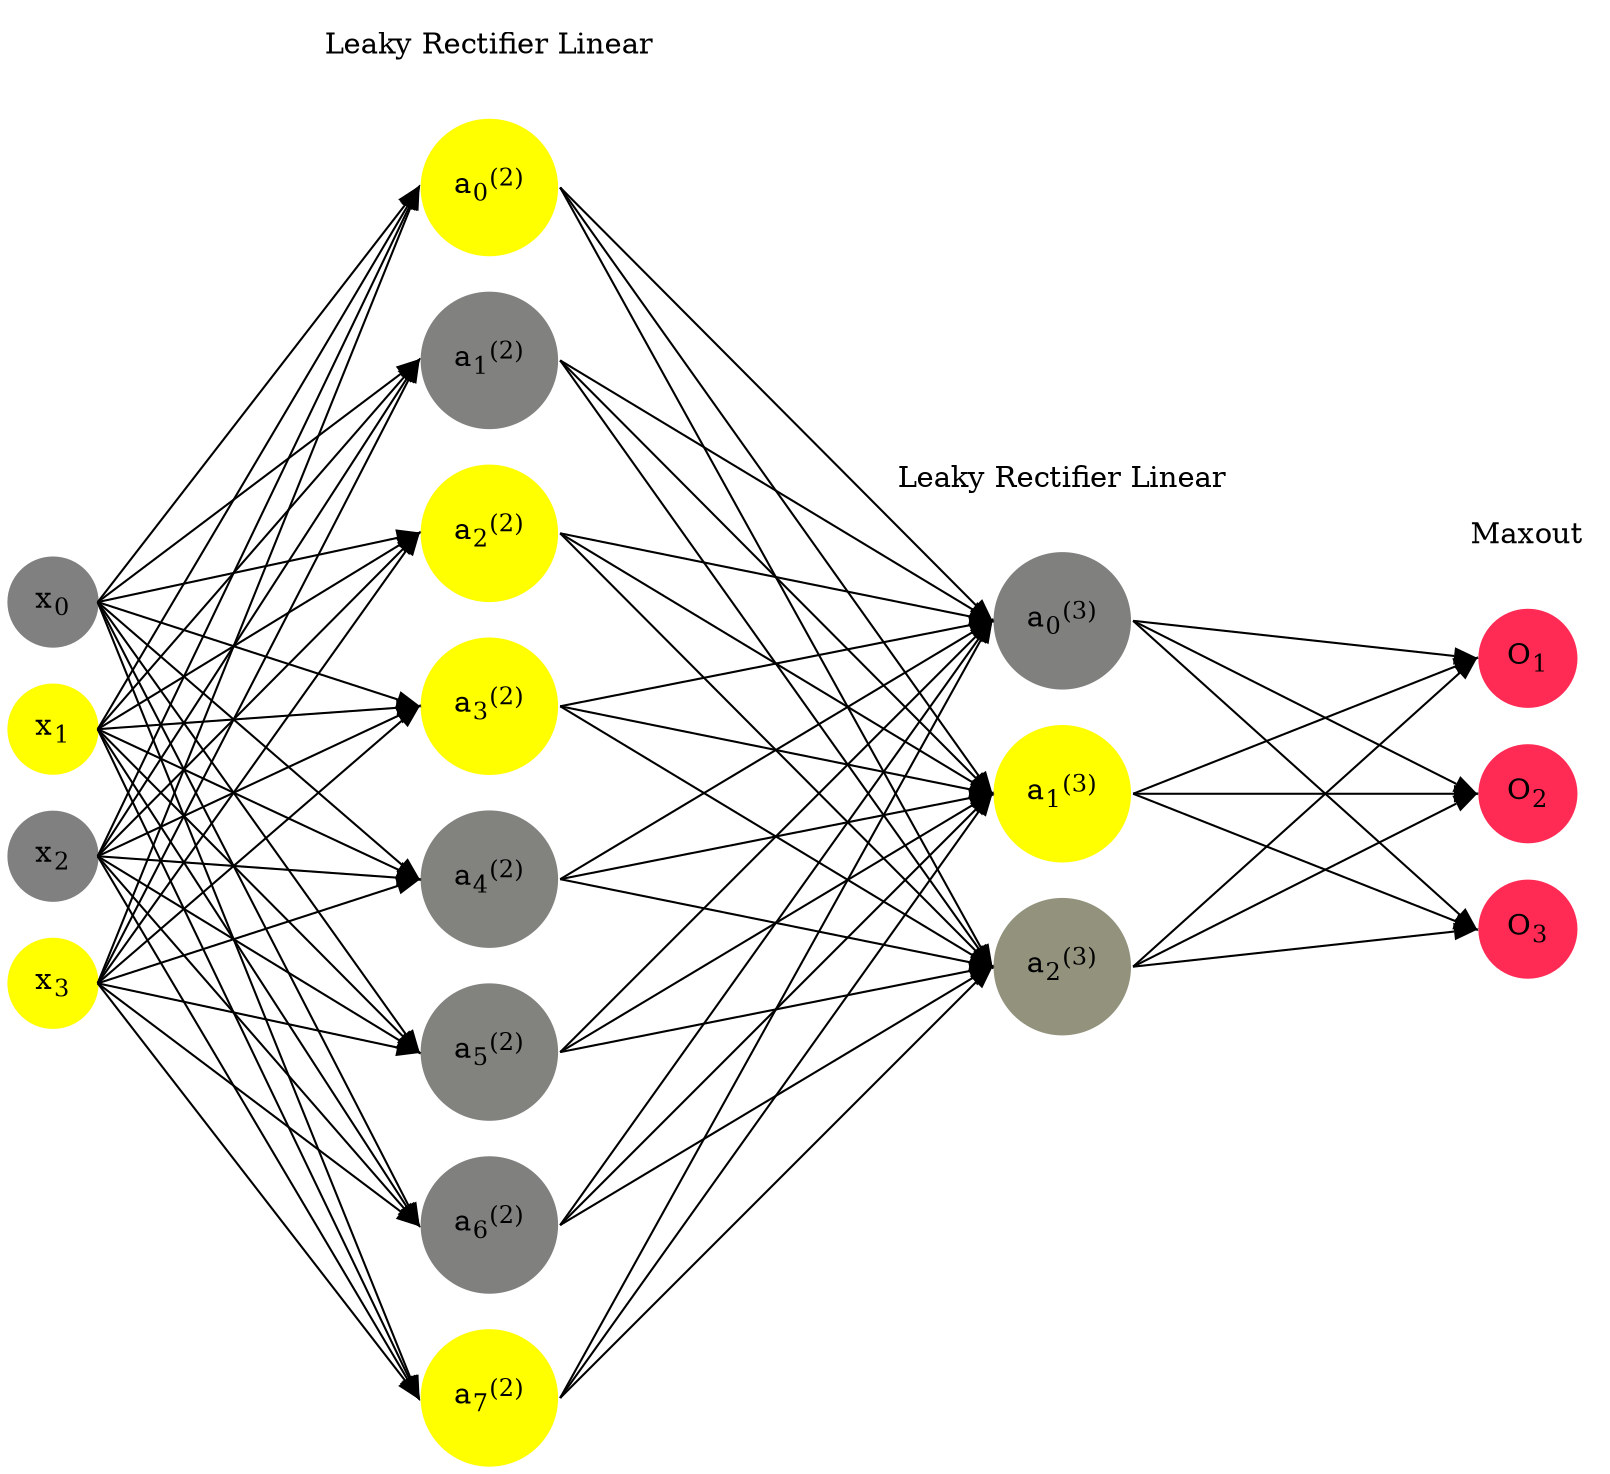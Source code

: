 digraph G {
	rankdir = LR;
	splines=false;
	edge[style=invis];
	ranksep= 1.4;
	{
	node [shape=circle, color="0.1667, 0.0, 0.5", style=filled, fillcolor="0.1667, 0.0, 0.5"];
	x0 [label=<x<sub>0</sub>>];
	}
	{
	node [shape=circle, color="0.1667, 1.0, 1.0", style=filled, fillcolor="0.1667, 1.0, 1.0"];
	x1 [label=<x<sub>1</sub>>];
	}
	{
	node [shape=circle, color="0.1667, 0.0, 0.5", style=filled, fillcolor="0.1667, 0.0, 0.5"];
	x2 [label=<x<sub>2</sub>>];
	}
	{
	node [shape=circle, color="0.1667, 1.0, 1.0", style=filled, fillcolor="0.1667, 1.0, 1.0"];
	x3 [label=<x<sub>3</sub>>];
	}
	{
	node [shape=circle, color="0.1667, 4.407874, 2.703937", style=filled, fillcolor="0.1667, 4.407874, 2.703937"];
	a02 [label=<a<sub>0</sub><sup>(2)</sup>>];
	}
	{
	node [shape=circle, color="0.1667, 0.010359, 0.505179", style=filled, fillcolor="0.1667, 0.010359, 0.505179"];
	a12 [label=<a<sub>1</sub><sup>(2)</sup>>];
	}
	{
	node [shape=circle, color="0.1667, 7.513205, 4.256602", style=filled, fillcolor="0.1667, 7.513205, 4.256602"];
	a22 [label=<a<sub>2</sub><sup>(2)</sup>>];
	}
	{
	node [shape=circle, color="0.1667, 4.247934, 2.623967", style=filled, fillcolor="0.1667, 4.247934, 2.623967"];
	a32 [label=<a<sub>3</sub><sup>(2)</sup>>];
	}
	{
	node [shape=circle, color="0.1667, 0.020043, 0.510022", style=filled, fillcolor="0.1667, 0.020043, 0.510022"];
	a42 [label=<a<sub>4</sub><sup>(2)</sup>>];
	}
	{
	node [shape=circle, color="0.1667, 0.019749, 0.509874", style=filled, fillcolor="0.1667, 0.019749, 0.509874"];
	a52 [label=<a<sub>5</sub><sup>(2)</sup>>];
	}
	{
	node [shape=circle, color="0.1667, 0.005465, 0.502732", style=filled, fillcolor="0.1667, 0.005465, 0.502732"];
	a62 [label=<a<sub>6</sub><sup>(2)</sup>>];
	}
	{
	node [shape=circle, color="0.1667, 13.768190, 7.384095", style=filled, fillcolor="0.1667, 13.768190, 7.384095"];
	a72 [label=<a<sub>7</sub><sup>(2)</sup>>];
	}
	{
	node [shape=circle, color="0.1667, 0.001315, 0.500658", style=filled, fillcolor="0.1667, 0.001315, 0.500658"];
	a03 [label=<a<sub>0</sub><sup>(3)</sup>>];
	}
	{
	node [shape=circle, color="0.1667, 18.698827, 9.849414", style=filled, fillcolor="0.1667, 18.698827, 9.849414"];
	a13 [label=<a<sub>1</sub><sup>(3)</sup>>];
	}
	{
	node [shape=circle, color="0.1667, 0.147334, 0.573667", style=filled, fillcolor="0.1667, 0.147334, 0.573667"];
	a23 [label=<a<sub>2</sub><sup>(3)</sup>>];
	}
	{
	node [shape=circle, color="0.9667, 0.83, 1.0", style=filled, fillcolor="0.9667, 0.83, 1.0"];
	O1 [label=<O<sub>1</sub>>];
	}
	{
	node [shape=circle, color="0.9667, 0.83, 1.0", style=filled, fillcolor="0.9667, 0.83, 1.0"];
	O2 [label=<O<sub>2</sub>>];
	}
	{
	node [shape=circle, color="0.9667, 0.83, 1.0", style=filled, fillcolor="0.9667, 0.83, 1.0"];
	O3 [label=<O<sub>3</sub>>];
	}
	{
	rank=same;
	x0->x1->x2->x3;
	}
	{
	rank=same;
	a02->a12->a22->a32->a42->a52->a62->a72;
	}
	{
	rank=same;
	a03->a13->a23;
	}
	{
	rank=same;
	O1->O2->O3;
	}
	l1 [shape=plaintext,label="Leaky Rectifier Linear"];
	l1->a02;
	{rank=same; l1;a02};
	l2 [shape=plaintext,label="Leaky Rectifier Linear"];
	l2->a03;
	{rank=same; l2;a03};
	l3 [shape=plaintext,label="Maxout"];
	l3->O1;
	{rank=same; l3;O1};
edge[style=solid, tailport=e, headport=w];
	{x0;x1;x2;x3} -> {a02;a12;a22;a32;a42;a52;a62;a72};
	{a02;a12;a22;a32;a42;a52;a62;a72} -> {a03;a13;a23};
	{a03;a13;a23} -> {O1,O2,O3};
}